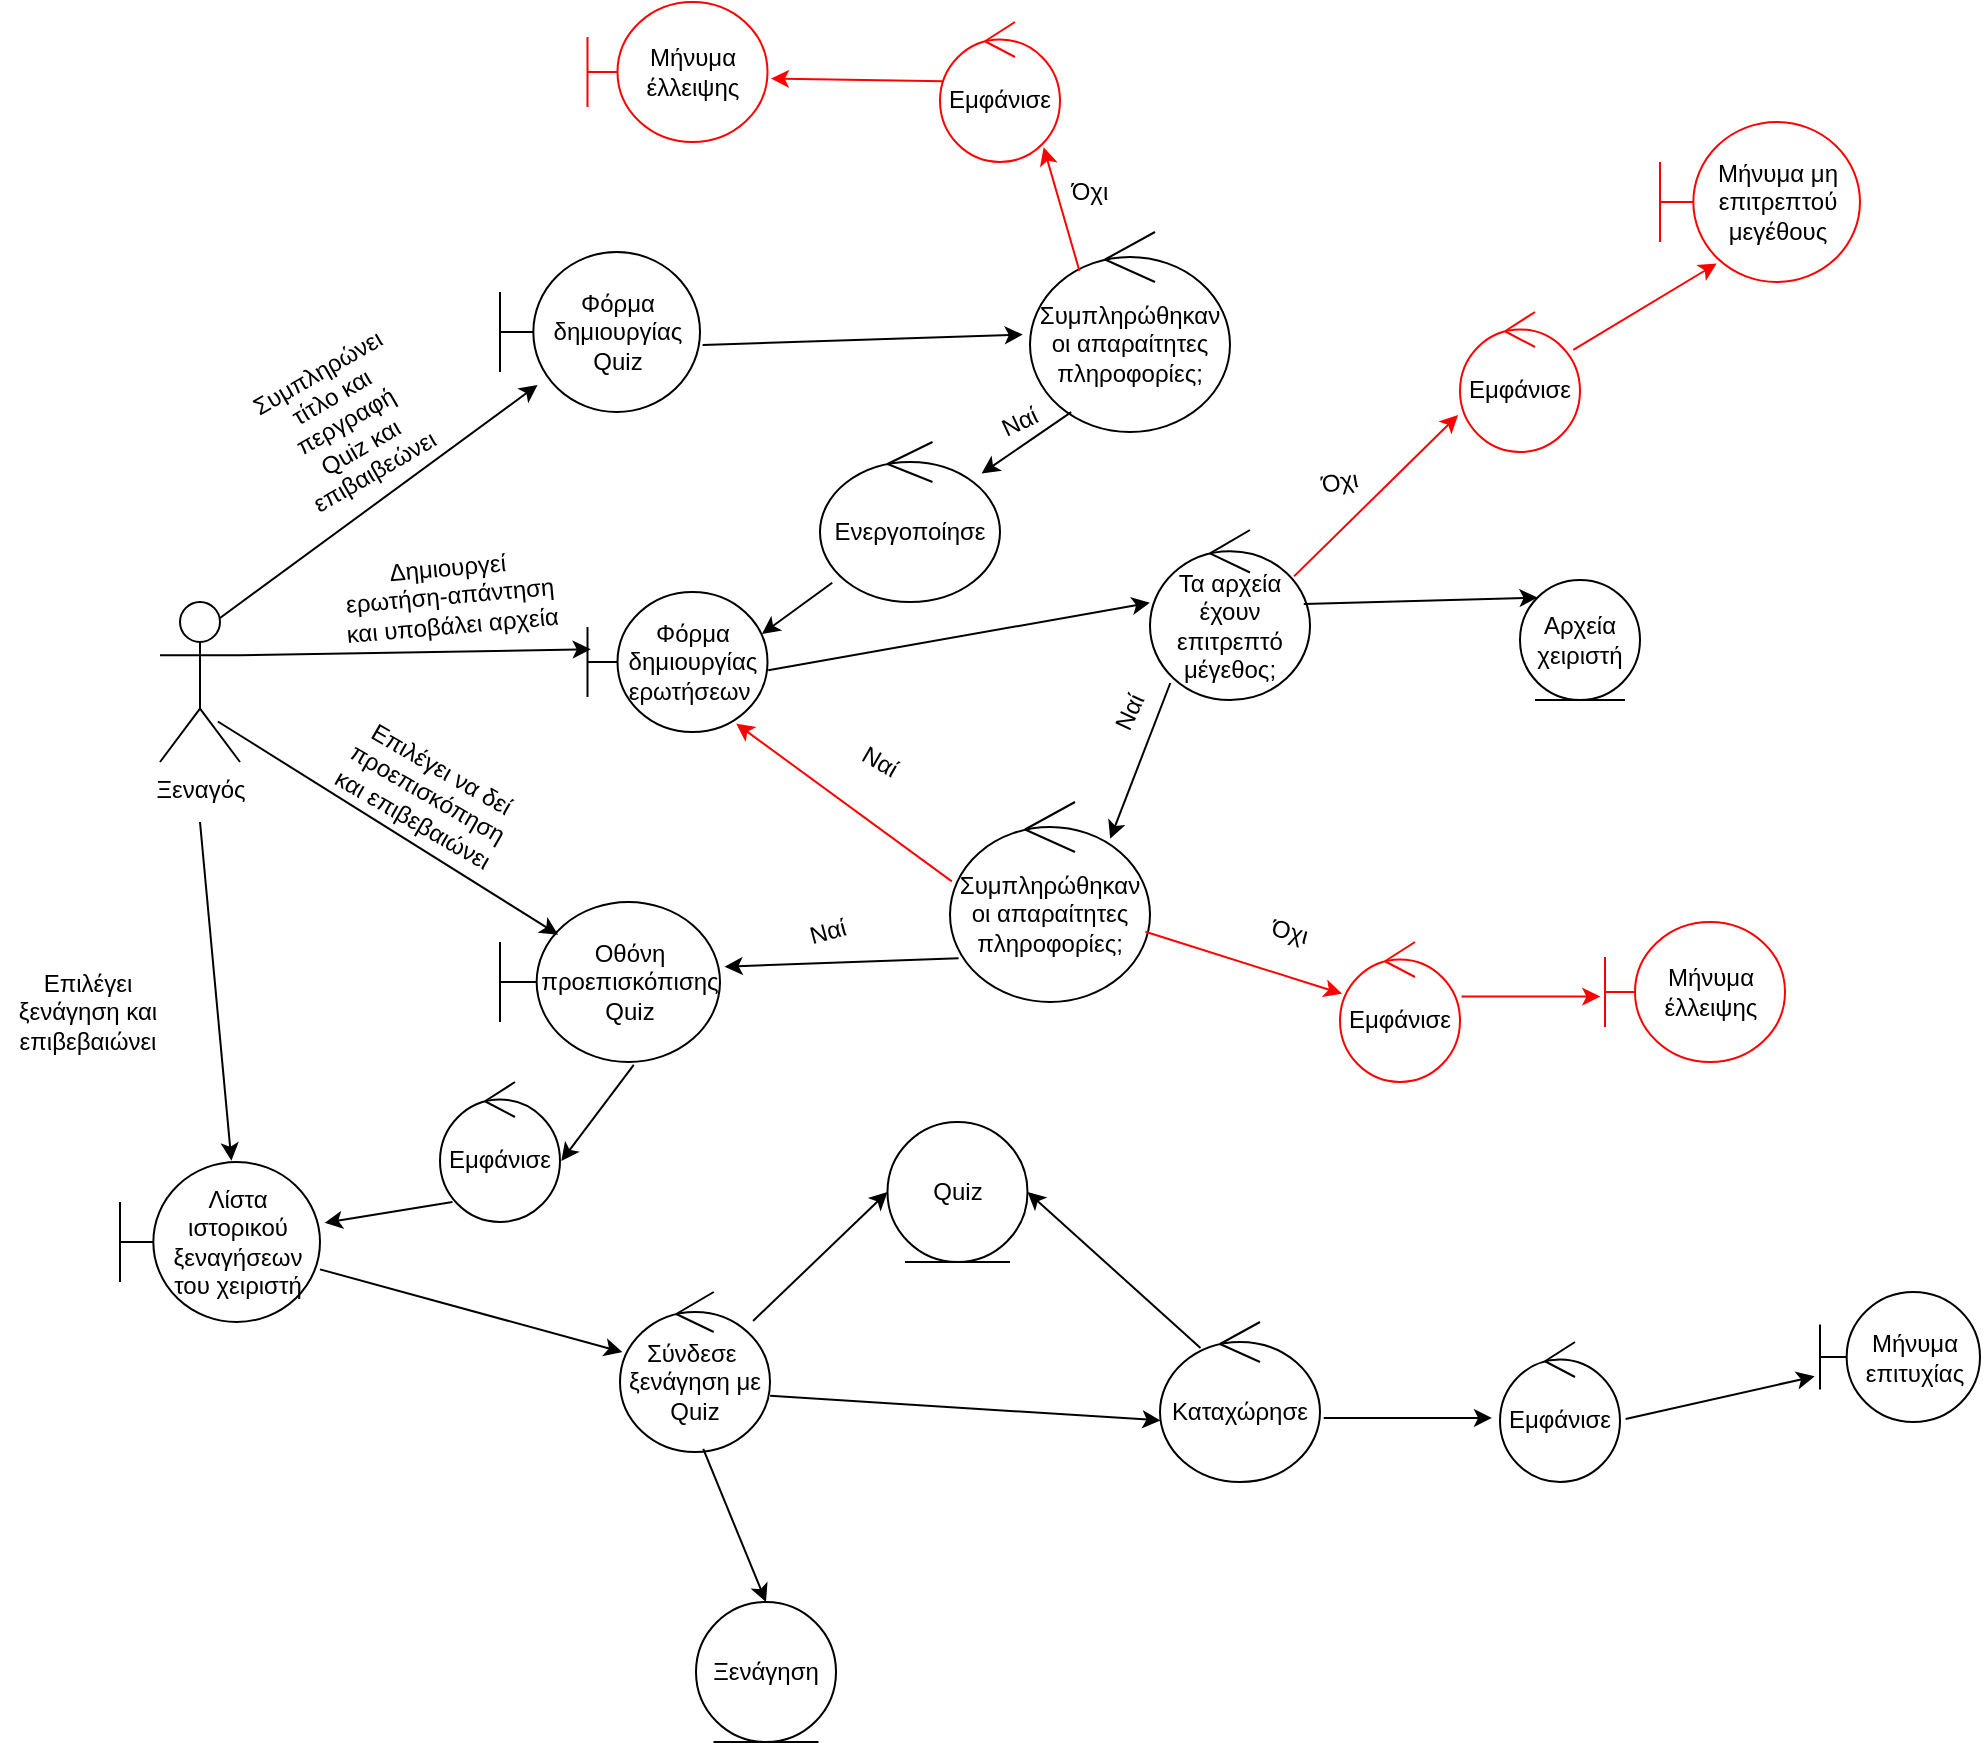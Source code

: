 <mxfile version="21.3.7" type="device">
  <diagram id="H_7bTFrr5kO4c7YFiEol" name="Page-2">
    <mxGraphModel dx="2250" dy="1832" grid="1" gridSize="10" guides="1" tooltips="1" connect="1" arrows="1" fold="1" page="1" pageScale="1" pageWidth="850" pageHeight="1100" math="0" shadow="0">
      <root>
        <mxCell id="0" />
        <mxCell id="1" parent="0" />
        <mxCell id="qEUqOfiqg52tgKmXdH02-1" value="Ξεναγός&lt;br&gt;" style="shape=umlActor;verticalLabelPosition=bottom;verticalAlign=top;html=1;" parent="1" vertex="1">
          <mxGeometry x="40" y="240" width="40" height="80" as="geometry" />
        </mxCell>
        <mxCell id="qEUqOfiqg52tgKmXdH02-2" value="Φόρμα δημιουργίας Quiz" style="shape=umlBoundary;whiteSpace=wrap;html=1;" parent="1" vertex="1">
          <mxGeometry x="210" y="65" width="100" height="80" as="geometry" />
        </mxCell>
        <mxCell id="qEUqOfiqg52tgKmXdH02-3" value="Συμπληρώθηκαν οι απαραίτητες πληροφορίες;" style="ellipse;shape=umlControl;whiteSpace=wrap;html=1;" parent="1" vertex="1">
          <mxGeometry x="475" y="55" width="100" height="100" as="geometry" />
        </mxCell>
        <mxCell id="qEUqOfiqg52tgKmXdH02-4" value="Συμπληρώνει τίτλο και περγραφή Quiz και επιβαιβεώνει" style="text;html=1;strokeColor=none;fillColor=none;align=center;verticalAlign=middle;whiteSpace=wrap;rounded=0;rotation=-30;" parent="1" vertex="1">
          <mxGeometry x="102.5" y="135" width="60" height="30" as="geometry" />
        </mxCell>
        <mxCell id="qEUqOfiqg52tgKmXdH02-6" value="Ναί" style="text;html=1;strokeColor=none;fillColor=none;align=center;verticalAlign=middle;whiteSpace=wrap;rounded=0;rotation=-25;" parent="1" vertex="1">
          <mxGeometry x="440" y="135" width="60" height="30" as="geometry" />
        </mxCell>
        <mxCell id="qEUqOfiqg52tgKmXdH02-7" value="Φόρμα δημιουργίας ερωτήσεων&amp;nbsp;" style="shape=umlBoundary;whiteSpace=wrap;html=1;" parent="1" vertex="1">
          <mxGeometry x="253.75" y="235" width="90" height="70" as="geometry" />
        </mxCell>
        <mxCell id="qEUqOfiqg52tgKmXdH02-9" value="" style="endArrow=classic;html=1;rounded=0;exitX=1;exitY=0.333;exitDx=0;exitDy=0;exitPerimeter=0;entryX=0.018;entryY=0.409;entryDx=0;entryDy=0;entryPerimeter=0;" parent="1" source="qEUqOfiqg52tgKmXdH02-1" target="qEUqOfiqg52tgKmXdH02-7" edge="1">
          <mxGeometry width="50" height="50" relative="1" as="geometry">
            <mxPoint x="400" y="230" as="sourcePoint" />
            <mxPoint x="450" y="180" as="targetPoint" />
          </mxGeometry>
        </mxCell>
        <mxCell id="qEUqOfiqg52tgKmXdH02-10" value="Δημιουργεί ερωτήση-απάντηση και υποβάλει αρχεία" style="text;html=1;strokeColor=none;fillColor=none;align=center;verticalAlign=middle;whiteSpace=wrap;rounded=0;rotation=-5;" parent="1" vertex="1">
          <mxGeometry x="130" y="204" width="110" height="65" as="geometry" />
        </mxCell>
        <mxCell id="qEUqOfiqg52tgKmXdH02-11" value="Τα αρχεία έχουν επιτρεπτό μέγεθος;" style="ellipse;shape=umlControl;whiteSpace=wrap;html=1;" parent="1" vertex="1">
          <mxGeometry x="535" y="204" width="80" height="85" as="geometry" />
        </mxCell>
        <mxCell id="qEUqOfiqg52tgKmXdH02-13" value="Αρχεία χειριστή" style="ellipse;shape=umlEntity;whiteSpace=wrap;html=1;" parent="1" vertex="1">
          <mxGeometry x="720" y="229" width="60" height="60" as="geometry" />
        </mxCell>
        <mxCell id="qEUqOfiqg52tgKmXdH02-15" value="" style="endArrow=classic;html=1;rounded=0;exitX=0.127;exitY=0.9;exitDx=0;exitDy=0;exitPerimeter=0;entryX=0.801;entryY=0.184;entryDx=0;entryDy=0;entryPerimeter=0;" parent="1" source="qEUqOfiqg52tgKmXdH02-11" target="Xnpn-hp9aBuvv2jXBMn_-20" edge="1">
          <mxGeometry width="50" height="50" relative="1" as="geometry">
            <mxPoint x="400" y="450" as="sourcePoint" />
            <mxPoint x="510" y="320" as="targetPoint" />
          </mxGeometry>
        </mxCell>
        <mxCell id="qEUqOfiqg52tgKmXdH02-16" value="Οθόνη προεπισκόπισης Quiz" style="shape=umlBoundary;whiteSpace=wrap;html=1;" parent="1" vertex="1">
          <mxGeometry x="210" y="390" width="110" height="80" as="geometry" />
        </mxCell>
        <mxCell id="qEUqOfiqg52tgKmXdH02-17" value="" style="endArrow=classic;html=1;rounded=0;exitX=0.043;exitY=0.781;exitDx=0;exitDy=0;exitPerimeter=0;entryX=1.021;entryY=0.404;entryDx=0;entryDy=0;entryPerimeter=0;" parent="1" source="Xnpn-hp9aBuvv2jXBMn_-20" target="qEUqOfiqg52tgKmXdH02-16" edge="1">
          <mxGeometry width="50" height="50" relative="1" as="geometry">
            <mxPoint x="352.5" y="444.8" as="sourcePoint" />
            <mxPoint x="450" y="360" as="targetPoint" />
          </mxGeometry>
        </mxCell>
        <mxCell id="qEUqOfiqg52tgKmXdH02-20" value="Quiz" style="ellipse;shape=umlEntity;whiteSpace=wrap;html=1;" parent="1" vertex="1">
          <mxGeometry x="403.75" y="500" width="70" height="70" as="geometry" />
        </mxCell>
        <mxCell id="qEUqOfiqg52tgKmXdH02-22" value="Εμφάνισε" style="ellipse;shape=umlControl;whiteSpace=wrap;html=1;" parent="1" vertex="1">
          <mxGeometry x="710" y="610" width="60" height="70" as="geometry" />
        </mxCell>
        <mxCell id="qEUqOfiqg52tgKmXdH02-23" value="" style="endArrow=classic;html=1;rounded=0;exitX=1.023;exitY=0.6;exitDx=0;exitDy=0;exitPerimeter=0;entryX=-0.067;entryY=0.542;entryDx=0;entryDy=0;entryPerimeter=0;" parent="1" source="qEUqOfiqg52tgKmXdH02-67" target="qEUqOfiqg52tgKmXdH02-22" edge="1">
          <mxGeometry width="50" height="50" relative="1" as="geometry">
            <mxPoint x="407.112" y="610.24" as="sourcePoint" />
            <mxPoint x="400" y="610" as="targetPoint" />
          </mxGeometry>
        </mxCell>
        <mxCell id="qEUqOfiqg52tgKmXdH02-24" value="Λίστα ιστορικού ξεναγήσεων του χειριστή" style="shape=umlBoundary;whiteSpace=wrap;html=1;strokeColor=#000000;" parent="1" vertex="1">
          <mxGeometry x="20" y="520" width="100" height="80" as="geometry" />
        </mxCell>
        <mxCell id="qEUqOfiqg52tgKmXdH02-26" value="Επιλέγει ξενάγηση και επιβεβαιώνει" style="text;html=1;strokeColor=none;fillColor=none;align=center;verticalAlign=middle;whiteSpace=wrap;rounded=0;" parent="1" vertex="1">
          <mxGeometry x="-40" y="430" width="87.5" height="30" as="geometry" />
        </mxCell>
        <mxCell id="qEUqOfiqg52tgKmXdH02-28" value="Σύνδεσε&amp;nbsp; ξενάγηση με Quiz" style="ellipse;shape=umlControl;whiteSpace=wrap;html=1;" parent="1" vertex="1">
          <mxGeometry x="270" y="585" width="75" height="80" as="geometry" />
        </mxCell>
        <mxCell id="qEUqOfiqg52tgKmXdH02-35" value="Όχι" style="text;html=1;strokeColor=none;fillColor=none;align=center;verticalAlign=middle;whiteSpace=wrap;rounded=0;rotation=-10;" parent="1" vertex="1">
          <mxGeometry x="600" y="165" width="60" height="30" as="geometry" />
        </mxCell>
        <mxCell id="qEUqOfiqg52tgKmXdH02-36" value="Όχι" style="text;html=1;strokeColor=none;fillColor=none;align=center;verticalAlign=middle;whiteSpace=wrap;rounded=0;" parent="1" vertex="1">
          <mxGeometry x="475" y="20" width="60" height="30" as="geometry" />
        </mxCell>
        <mxCell id="qEUqOfiqg52tgKmXdH02-38" value="Ξενάγηση" style="ellipse;shape=umlEntity;whiteSpace=wrap;html=1;" parent="1" vertex="1">
          <mxGeometry x="308" y="740" width="70" height="70" as="geometry" />
        </mxCell>
        <mxCell id="qEUqOfiqg52tgKmXdH02-45" value="" style="endArrow=classic;html=1;rounded=0;exitX=0.75;exitY=0.1;exitDx=0;exitDy=0;exitPerimeter=0;entryX=0.188;entryY=0.831;entryDx=0;entryDy=0;entryPerimeter=0;" parent="1" source="qEUqOfiqg52tgKmXdH02-1" target="qEUqOfiqg52tgKmXdH02-2" edge="1">
          <mxGeometry width="50" height="50" relative="1" as="geometry">
            <mxPoint x="400" y="230" as="sourcePoint" />
            <mxPoint x="450" y="180" as="targetPoint" />
          </mxGeometry>
        </mxCell>
        <mxCell id="qEUqOfiqg52tgKmXdH02-46" value="" style="endArrow=classic;html=1;rounded=0;entryX=0;entryY=0;entryDx=0;entryDy=0;exitX=0.961;exitY=0.436;exitDx=0;exitDy=0;exitPerimeter=0;" parent="1" source="qEUqOfiqg52tgKmXdH02-11" target="qEUqOfiqg52tgKmXdH02-13" edge="1">
          <mxGeometry width="50" height="50" relative="1" as="geometry">
            <mxPoint x="400" y="320" as="sourcePoint" />
            <mxPoint x="450" y="270" as="targetPoint" />
          </mxGeometry>
        </mxCell>
        <mxCell id="qEUqOfiqg52tgKmXdH02-47" value="" style="endArrow=classic;html=1;rounded=0;entryX=0.5;entryY=0;entryDx=0;entryDy=0;exitX=0.555;exitY=0.981;exitDx=0;exitDy=0;exitPerimeter=0;" parent="1" source="qEUqOfiqg52tgKmXdH02-28" target="qEUqOfiqg52tgKmXdH02-38" edge="1">
          <mxGeometry width="50" height="50" relative="1" as="geometry">
            <mxPoint x="400" y="650" as="sourcePoint" />
            <mxPoint x="450" y="600" as="targetPoint" />
          </mxGeometry>
        </mxCell>
        <mxCell id="qEUqOfiqg52tgKmXdH02-49" value="Εμφάνισε" style="ellipse;shape=umlControl;whiteSpace=wrap;html=1;strokeColor=#FF0000;" parent="1" vertex="1">
          <mxGeometry x="430" y="-50" width="60" height="70" as="geometry" />
        </mxCell>
        <mxCell id="qEUqOfiqg52tgKmXdH02-51" value="Εμφάνισε" style="ellipse;shape=umlControl;whiteSpace=wrap;html=1;strokeColor=#FF0000;" parent="1" vertex="1">
          <mxGeometry x="690" y="95" width="60" height="70" as="geometry" />
        </mxCell>
        <mxCell id="qEUqOfiqg52tgKmXdH02-52" value="" style="endArrow=classic;html=1;rounded=0;exitX=0.9;exitY=0.273;exitDx=0;exitDy=0;exitPerimeter=0;entryX=-0.016;entryY=0.736;entryDx=0;entryDy=0;entryPerimeter=0;strokeColor=#FF0000;" parent="1" source="qEUqOfiqg52tgKmXdH02-11" target="qEUqOfiqg52tgKmXdH02-51" edge="1">
          <mxGeometry width="50" height="50" relative="1" as="geometry">
            <mxPoint x="400" y="290" as="sourcePoint" />
            <mxPoint x="450" y="240" as="targetPoint" />
          </mxGeometry>
        </mxCell>
        <mxCell id="qEUqOfiqg52tgKmXdH02-54" value="" style="endArrow=classic;html=1;rounded=0;strokeColor=#FF0000;exitX=0.247;exitY=0.194;exitDx=0;exitDy=0;exitPerimeter=0;entryX=0.864;entryY=0.895;entryDx=0;entryDy=0;entryPerimeter=0;" parent="1" source="qEUqOfiqg52tgKmXdH02-3" target="qEUqOfiqg52tgKmXdH02-49" edge="1">
          <mxGeometry width="50" height="50" relative="1" as="geometry">
            <mxPoint x="610" y="110" as="sourcePoint" />
            <mxPoint x="680" y="-30" as="targetPoint" />
          </mxGeometry>
        </mxCell>
        <mxCell id="qEUqOfiqg52tgKmXdH02-57" value="Μήνυμα μη επιτρεπτού μεγέθους" style="shape=umlBoundary;whiteSpace=wrap;html=1;strokeColor=#FF0000;" parent="1" vertex="1">
          <mxGeometry x="790" width="100" height="80" as="geometry" />
        </mxCell>
        <mxCell id="qEUqOfiqg52tgKmXdH02-58" value="" style="endArrow=classic;html=1;rounded=0;entryX=0.284;entryY=0.884;entryDx=0;entryDy=0;entryPerimeter=0;strokeColor=#FF0000;" parent="1" source="qEUqOfiqg52tgKmXdH02-51" target="qEUqOfiqg52tgKmXdH02-57" edge="1">
          <mxGeometry width="50" height="50" relative="1" as="geometry">
            <mxPoint x="140" y="440" as="sourcePoint" />
            <mxPoint x="190" y="390" as="targetPoint" />
          </mxGeometry>
        </mxCell>
        <mxCell id="qEUqOfiqg52tgKmXdH02-60" value="Μήνυμα έλλειψης" style="shape=umlBoundary;whiteSpace=wrap;html=1;strokeColor=#FF0000;" parent="1" vertex="1">
          <mxGeometry x="253.75" y="-60" width="90" height="70" as="geometry" />
        </mxCell>
        <mxCell id="qEUqOfiqg52tgKmXdH02-63" value="Μήνυμα επιτυχίας" style="shape=umlBoundary;whiteSpace=wrap;html=1;" parent="1" vertex="1">
          <mxGeometry x="870" y="585" width="80" height="65" as="geometry" />
        </mxCell>
        <mxCell id="qEUqOfiqg52tgKmXdH02-64" value="" style="endArrow=classic;html=1;rounded=0;entryX=-0.034;entryY=0.649;entryDx=0;entryDy=0;entryPerimeter=0;exitX=1.047;exitY=0.55;exitDx=0;exitDy=0;exitPerimeter=0;" parent="1" source="qEUqOfiqg52tgKmXdH02-22" target="qEUqOfiqg52tgKmXdH02-63" edge="1">
          <mxGeometry width="50" height="50" relative="1" as="geometry">
            <mxPoint x="1017.6" y="566.18" as="sourcePoint" />
            <mxPoint x="880" y="590" as="targetPoint" />
          </mxGeometry>
        </mxCell>
        <mxCell id="qEUqOfiqg52tgKmXdH02-66" value="" style="endArrow=classic;html=1;rounded=0;exitX=1.013;exitY=0.581;exitDx=0;exitDy=0;exitPerimeter=0;entryX=-0.036;entryY=0.513;entryDx=0;entryDy=0;entryPerimeter=0;" parent="1" source="qEUqOfiqg52tgKmXdH02-2" target="qEUqOfiqg52tgKmXdH02-3" edge="1">
          <mxGeometry width="50" height="50" relative="1" as="geometry">
            <mxPoint x="540" y="410" as="sourcePoint" />
            <mxPoint x="590" y="360" as="targetPoint" />
          </mxGeometry>
        </mxCell>
        <mxCell id="qEUqOfiqg52tgKmXdH02-67" value="Καταχώρησε" style="ellipse;shape=umlControl;whiteSpace=wrap;html=1;" parent="1" vertex="1">
          <mxGeometry x="540" y="600" width="80" height="80" as="geometry" />
        </mxCell>
        <mxCell id="8aLGnSTT1w9Fb0R9AmUb-1" value="" style="endArrow=classic;html=1;rounded=0;strokeColor=#FF0000;exitX=0.029;exitY=0.423;exitDx=0;exitDy=0;exitPerimeter=0;entryX=1.019;entryY=0.547;entryDx=0;entryDy=0;entryPerimeter=0;" parent="1" source="qEUqOfiqg52tgKmXdH02-49" target="qEUqOfiqg52tgKmXdH02-60" edge="1">
          <mxGeometry width="50" height="50" relative="1" as="geometry">
            <mxPoint x="645" y="111" as="sourcePoint" />
            <mxPoint x="600" y="54" as="targetPoint" />
          </mxGeometry>
        </mxCell>
        <mxCell id="8aLGnSTT1w9Fb0R9AmUb-6" value="" style="endArrow=classic;html=1;rounded=0;entryX=0.557;entryY=-0.008;entryDx=0;entryDy=0;entryPerimeter=0;" parent="1" target="qEUqOfiqg52tgKmXdH02-24" edge="1">
          <mxGeometry width="50" height="50" relative="1" as="geometry">
            <mxPoint x="60" y="350" as="sourcePoint" />
            <mxPoint x="450" y="490" as="targetPoint" />
          </mxGeometry>
        </mxCell>
        <mxCell id="8aLGnSTT1w9Fb0R9AmUb-7" value="" style="endArrow=classic;html=1;rounded=0;" parent="1" source="qEUqOfiqg52tgKmXdH02-24" target="qEUqOfiqg52tgKmXdH02-28" edge="1">
          <mxGeometry width="50" height="50" relative="1" as="geometry">
            <mxPoint x="400" y="620" as="sourcePoint" />
            <mxPoint x="450" y="570" as="targetPoint" />
          </mxGeometry>
        </mxCell>
        <mxCell id="8aLGnSTT1w9Fb0R9AmUb-9" value="" style="endArrow=classic;html=1;rounded=0;exitX=0.887;exitY=0.181;exitDx=0;exitDy=0;entryX=0;entryY=0.5;entryDx=0;entryDy=0;exitPerimeter=0;" parent="1" source="qEUqOfiqg52tgKmXdH02-28" target="qEUqOfiqg52tgKmXdH02-20" edge="1">
          <mxGeometry width="50" height="50" relative="1" as="geometry">
            <mxPoint x="400" y="620" as="sourcePoint" />
            <mxPoint x="450" y="570" as="targetPoint" />
          </mxGeometry>
        </mxCell>
        <mxCell id="8aLGnSTT1w9Fb0R9AmUb-10" value="" style="endArrow=classic;html=1;rounded=0;exitX=1.001;exitY=0.648;exitDx=0;exitDy=0;exitPerimeter=0;entryX=0.003;entryY=0.615;entryDx=0;entryDy=0;entryPerimeter=0;" parent="1" source="qEUqOfiqg52tgKmXdH02-28" target="qEUqOfiqg52tgKmXdH02-67" edge="1">
          <mxGeometry width="50" height="50" relative="1" as="geometry">
            <mxPoint x="400" y="620" as="sourcePoint" />
            <mxPoint x="450" y="570" as="targetPoint" />
          </mxGeometry>
        </mxCell>
        <mxCell id="8aLGnSTT1w9Fb0R9AmUb-11" value="" style="endArrow=classic;html=1;rounded=0;entryX=1;entryY=0.5;entryDx=0;entryDy=0;exitX=0.253;exitY=0.162;exitDx=0;exitDy=0;exitPerimeter=0;" parent="1" source="qEUqOfiqg52tgKmXdH02-67" target="qEUqOfiqg52tgKmXdH02-20" edge="1">
          <mxGeometry width="50" height="50" relative="1" as="geometry">
            <mxPoint x="400" y="620" as="sourcePoint" />
            <mxPoint x="450" y="570" as="targetPoint" />
          </mxGeometry>
        </mxCell>
        <mxCell id="Xnpn-hp9aBuvv2jXBMn_-2" value="Επιλέγει να δεί προεπισκόπηση και επιβεβαιώνει&lt;br&gt;" style="text;html=1;strokeColor=none;fillColor=none;align=center;verticalAlign=middle;whiteSpace=wrap;rounded=0;rotation=30;" parent="1" vertex="1">
          <mxGeometry x="124" y="318" width="100" height="35" as="geometry" />
        </mxCell>
        <mxCell id="Xnpn-hp9aBuvv2jXBMn_-13" value="Ναί" style="text;html=1;strokeColor=none;fillColor=none;align=center;verticalAlign=middle;whiteSpace=wrap;rounded=0;rotation=-65;" parent="1" vertex="1">
          <mxGeometry x="495" y="280" width="60" height="30" as="geometry" />
        </mxCell>
        <mxCell id="Xnpn-hp9aBuvv2jXBMn_-17" value="" style="endArrow=classic;html=1;rounded=0;entryX=-0.001;entryY=0.428;entryDx=0;entryDy=0;entryPerimeter=0;exitX=1.004;exitY=0.559;exitDx=0;exitDy=0;exitPerimeter=0;" parent="1" source="qEUqOfiqg52tgKmXdH02-7" target="qEUqOfiqg52tgKmXdH02-11" edge="1">
          <mxGeometry width="50" height="50" relative="1" as="geometry">
            <mxPoint x="340" y="270" as="sourcePoint" />
            <mxPoint x="510" y="240" as="targetPoint" />
          </mxGeometry>
        </mxCell>
        <mxCell id="Xnpn-hp9aBuvv2jXBMn_-18" value="Ναί" style="text;html=1;strokeColor=none;fillColor=none;align=center;verticalAlign=middle;whiteSpace=wrap;rounded=0;rotation=-15;" parent="1" vertex="1">
          <mxGeometry x="343.75" y="390" width="60" height="30" as="geometry" />
        </mxCell>
        <mxCell id="Xnpn-hp9aBuvv2jXBMn_-20" value="Συμπληρώθηκαν οι απαραίτητες πληροφορίες;" style="ellipse;shape=umlControl;whiteSpace=wrap;html=1;" parent="1" vertex="1">
          <mxGeometry x="435" y="340" width="100" height="100" as="geometry" />
        </mxCell>
        <mxCell id="Xnpn-hp9aBuvv2jXBMn_-21" value="Ενεργοποίησε" style="ellipse;shape=umlControl;whiteSpace=wrap;html=1;strokeColor=#000000;" parent="1" vertex="1">
          <mxGeometry x="370" y="160" width="90" height="80" as="geometry" />
        </mxCell>
        <mxCell id="Xnpn-hp9aBuvv2jXBMn_-22" value="" style="endArrow=classic;html=1;rounded=0;exitX=0.206;exitY=0.901;exitDx=0;exitDy=0;exitPerimeter=0;" parent="1" source="qEUqOfiqg52tgKmXdH02-3" target="Xnpn-hp9aBuvv2jXBMn_-21" edge="1">
          <mxGeometry width="50" height="50" relative="1" as="geometry">
            <mxPoint x="460" y="310" as="sourcePoint" />
            <mxPoint x="510" y="260" as="targetPoint" />
          </mxGeometry>
        </mxCell>
        <mxCell id="Xnpn-hp9aBuvv2jXBMn_-23" value="" style="endArrow=classic;html=1;rounded=0;exitX=0.068;exitY=0.88;exitDx=0;exitDy=0;exitPerimeter=0;entryX=0.969;entryY=0.3;entryDx=0;entryDy=0;entryPerimeter=0;" parent="1" source="Xnpn-hp9aBuvv2jXBMn_-21" target="qEUqOfiqg52tgKmXdH02-7" edge="1">
          <mxGeometry width="50" height="50" relative="1" as="geometry">
            <mxPoint x="460" y="310" as="sourcePoint" />
            <mxPoint x="510" y="260" as="targetPoint" />
          </mxGeometry>
        </mxCell>
        <mxCell id="Xnpn-hp9aBuvv2jXBMn_-24" value="Μήνυμα έλλειψης" style="shape=umlBoundary;whiteSpace=wrap;html=1;strokeColor=#FF0000;" parent="1" vertex="1">
          <mxGeometry x="762.5" y="400" width="90" height="70" as="geometry" />
        </mxCell>
        <mxCell id="Xnpn-hp9aBuvv2jXBMn_-25" value="Εμφάνισε" style="ellipse;shape=umlControl;whiteSpace=wrap;html=1;strokeColor=#FF0000;" parent="1" vertex="1">
          <mxGeometry x="630" y="410" width="60" height="70" as="geometry" />
        </mxCell>
        <mxCell id="Xnpn-hp9aBuvv2jXBMn_-26" value="" style="endArrow=classic;html=1;rounded=0;strokeColor=#FF0000;" parent="1" source="Xnpn-hp9aBuvv2jXBMn_-20" target="Xnpn-hp9aBuvv2jXBMn_-25" edge="1">
          <mxGeometry width="50" height="50" relative="1" as="geometry">
            <mxPoint x="460" y="200" as="sourcePoint" />
            <mxPoint x="510" y="150" as="targetPoint" />
          </mxGeometry>
        </mxCell>
        <mxCell id="Xnpn-hp9aBuvv2jXBMn_-27" value="" style="endArrow=classic;html=1;rounded=0;entryX=-0.026;entryY=0.533;entryDx=0;entryDy=0;entryPerimeter=0;exitX=1.013;exitY=0.39;exitDx=0;exitDy=0;exitPerimeter=0;strokeColor=#FF0000;" parent="1" source="Xnpn-hp9aBuvv2jXBMn_-25" target="Xnpn-hp9aBuvv2jXBMn_-24" edge="1">
          <mxGeometry width="50" height="50" relative="1" as="geometry">
            <mxPoint x="460" y="200" as="sourcePoint" />
            <mxPoint x="510" y="150" as="targetPoint" />
          </mxGeometry>
        </mxCell>
        <mxCell id="Xnpn-hp9aBuvv2jXBMn_-28" value="Όχι" style="text;html=1;strokeColor=none;fillColor=none;align=center;verticalAlign=middle;whiteSpace=wrap;rounded=0;rotation=15;" parent="1" vertex="1">
          <mxGeometry x="575" y="390" width="60" height="30" as="geometry" />
        </mxCell>
        <mxCell id="Xnpn-hp9aBuvv2jXBMn_-30" value="" style="endArrow=classic;html=1;rounded=0;entryX=0.826;entryY=0.94;entryDx=0;entryDy=0;entryPerimeter=0;exitX=0.009;exitY=0.397;exitDx=0;exitDy=0;exitPerimeter=0;strokeColor=#FF0000;" parent="1" source="Xnpn-hp9aBuvv2jXBMn_-20" target="qEUqOfiqg52tgKmXdH02-7" edge="1">
          <mxGeometry width="50" height="50" relative="1" as="geometry">
            <mxPoint x="460" y="370" as="sourcePoint" />
            <mxPoint x="510" y="320" as="targetPoint" />
          </mxGeometry>
        </mxCell>
        <mxCell id="Xnpn-hp9aBuvv2jXBMn_-31" value="Ναί" style="text;html=1;strokeColor=none;fillColor=none;align=center;verticalAlign=middle;whiteSpace=wrap;rounded=0;rotation=30;" parent="1" vertex="1">
          <mxGeometry x="370" y="305" width="60" height="30" as="geometry" />
        </mxCell>
        <mxCell id="Xnpn-hp9aBuvv2jXBMn_-32" value="" style="endArrow=classic;html=1;rounded=0;exitX=0.723;exitY=0.747;exitDx=0;exitDy=0;exitPerimeter=0;entryX=0.264;entryY=0.204;entryDx=0;entryDy=0;entryPerimeter=0;" parent="1" source="qEUqOfiqg52tgKmXdH02-1" target="qEUqOfiqg52tgKmXdH02-16" edge="1">
          <mxGeometry width="50" height="50" relative="1" as="geometry">
            <mxPoint x="460" y="450" as="sourcePoint" />
            <mxPoint x="510" y="400" as="targetPoint" />
          </mxGeometry>
        </mxCell>
        <mxCell id="Xnpn-hp9aBuvv2jXBMn_-33" value="Εμφάνισε" style="ellipse;shape=umlControl;whiteSpace=wrap;html=1;strokeColor=#000000;" parent="1" vertex="1">
          <mxGeometry x="180" y="480" width="60" height="70" as="geometry" />
        </mxCell>
        <mxCell id="Xnpn-hp9aBuvv2jXBMn_-34" value="" style="endArrow=classic;html=1;rounded=0;exitX=0.608;exitY=1.018;exitDx=0;exitDy=0;exitPerimeter=0;entryX=1.011;entryY=0.564;entryDx=0;entryDy=0;entryPerimeter=0;" parent="1" source="qEUqOfiqg52tgKmXdH02-16" target="Xnpn-hp9aBuvv2jXBMn_-33" edge="1">
          <mxGeometry width="50" height="50" relative="1" as="geometry">
            <mxPoint x="460" y="450" as="sourcePoint" />
            <mxPoint x="510" y="400" as="targetPoint" />
          </mxGeometry>
        </mxCell>
        <mxCell id="Xnpn-hp9aBuvv2jXBMn_-35" value="" style="endArrow=classic;html=1;rounded=0;entryX=1.023;entryY=0.38;entryDx=0;entryDy=0;entryPerimeter=0;exitX=0.104;exitY=0.857;exitDx=0;exitDy=0;exitPerimeter=0;" parent="1" source="Xnpn-hp9aBuvv2jXBMn_-33" target="qEUqOfiqg52tgKmXdH02-24" edge="1">
          <mxGeometry width="50" height="50" relative="1" as="geometry">
            <mxPoint x="460" y="450" as="sourcePoint" />
            <mxPoint x="510" y="400" as="targetPoint" />
          </mxGeometry>
        </mxCell>
      </root>
    </mxGraphModel>
  </diagram>
</mxfile>
